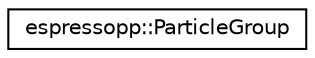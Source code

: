 digraph G
{
  edge [fontname="Helvetica",fontsize="10",labelfontname="Helvetica",labelfontsize="10"];
  node [fontname="Helvetica",fontsize="10",shape=record];
  rankdir="LR";
  Node1 [label="espressopp::ParticleGroup",height=0.2,width=0.4,color="black", fillcolor="white", style="filled",URL="$classespressopp_1_1ParticleGroup.html",tooltip="group of particles"];
}
